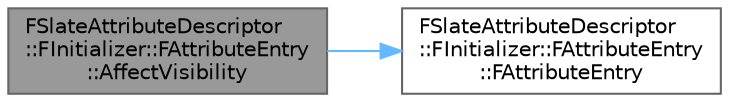 digraph "FSlateAttributeDescriptor::FInitializer::FAttributeEntry::AffectVisibility"
{
 // INTERACTIVE_SVG=YES
 // LATEX_PDF_SIZE
  bgcolor="transparent";
  edge [fontname=Helvetica,fontsize=10,labelfontname=Helvetica,labelfontsize=10];
  node [fontname=Helvetica,fontsize=10,shape=box,height=0.2,width=0.4];
  rankdir="LR";
  Node1 [id="Node000001",label="FSlateAttributeDescriptor\l::FInitializer::FAttributeEntry\l::AffectVisibility",height=0.2,width=0.4,color="gray40", fillcolor="grey60", style="filled", fontcolor="black",tooltip="The attribute affect the visibility of the widget."];
  Node1 -> Node2 [id="edge1_Node000001_Node000002",color="steelblue1",style="solid",tooltip=" "];
  Node2 [id="Node000002",label="FSlateAttributeDescriptor\l::FInitializer::FAttributeEntry\l::FAttributeEntry",height=0.2,width=0.4,color="grey40", fillcolor="white", style="filled",URL="$d6/dae/structFSlateAttributeDescriptor_1_1FInitializer_1_1FAttributeEntry.html#a66821321b49bf1bf18ec8579d517cac3",tooltip=" "];
}
